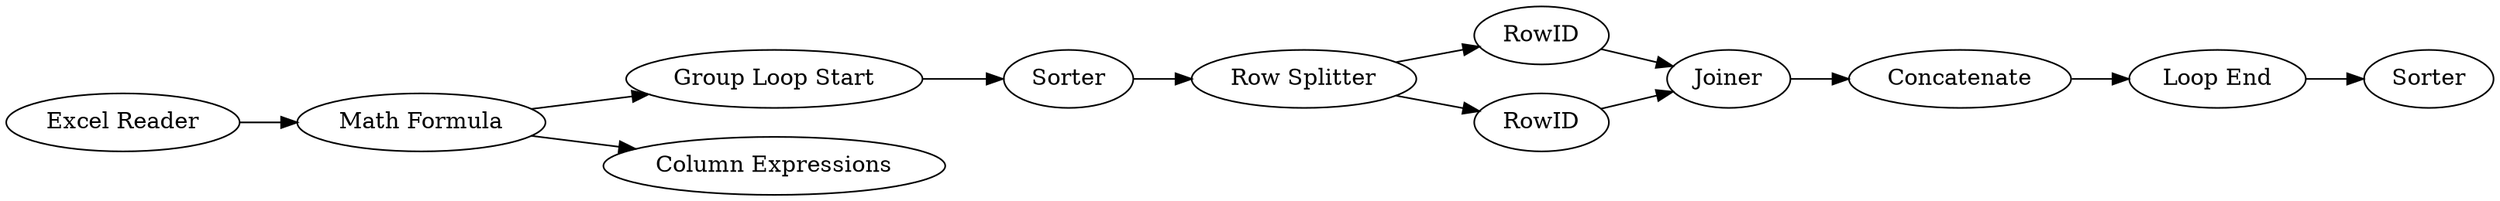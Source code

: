 digraph {
	3 -> 9
	7 -> 8
	4 -> 5
	11 -> 2
	1 -> 11
	2 -> 13
	8 -> 3
	5 -> 7
	13 -> 4
	11 -> 12
	6 -> 7
	4 -> 6
	5 [label=RowID]
	13 [label=Sorter]
	1 [label="Excel Reader"]
	7 [label=Joiner]
	9 [label=Sorter]
	11 [label="Math Formula"]
	4 [label="Row Splitter"]
	6 [label=RowID]
	8 [label=Concatenate]
	3 [label="Loop End"]
	2 [label="Group Loop Start"]
	12 [label="Column Expressions"]
	rankdir=LR
}
